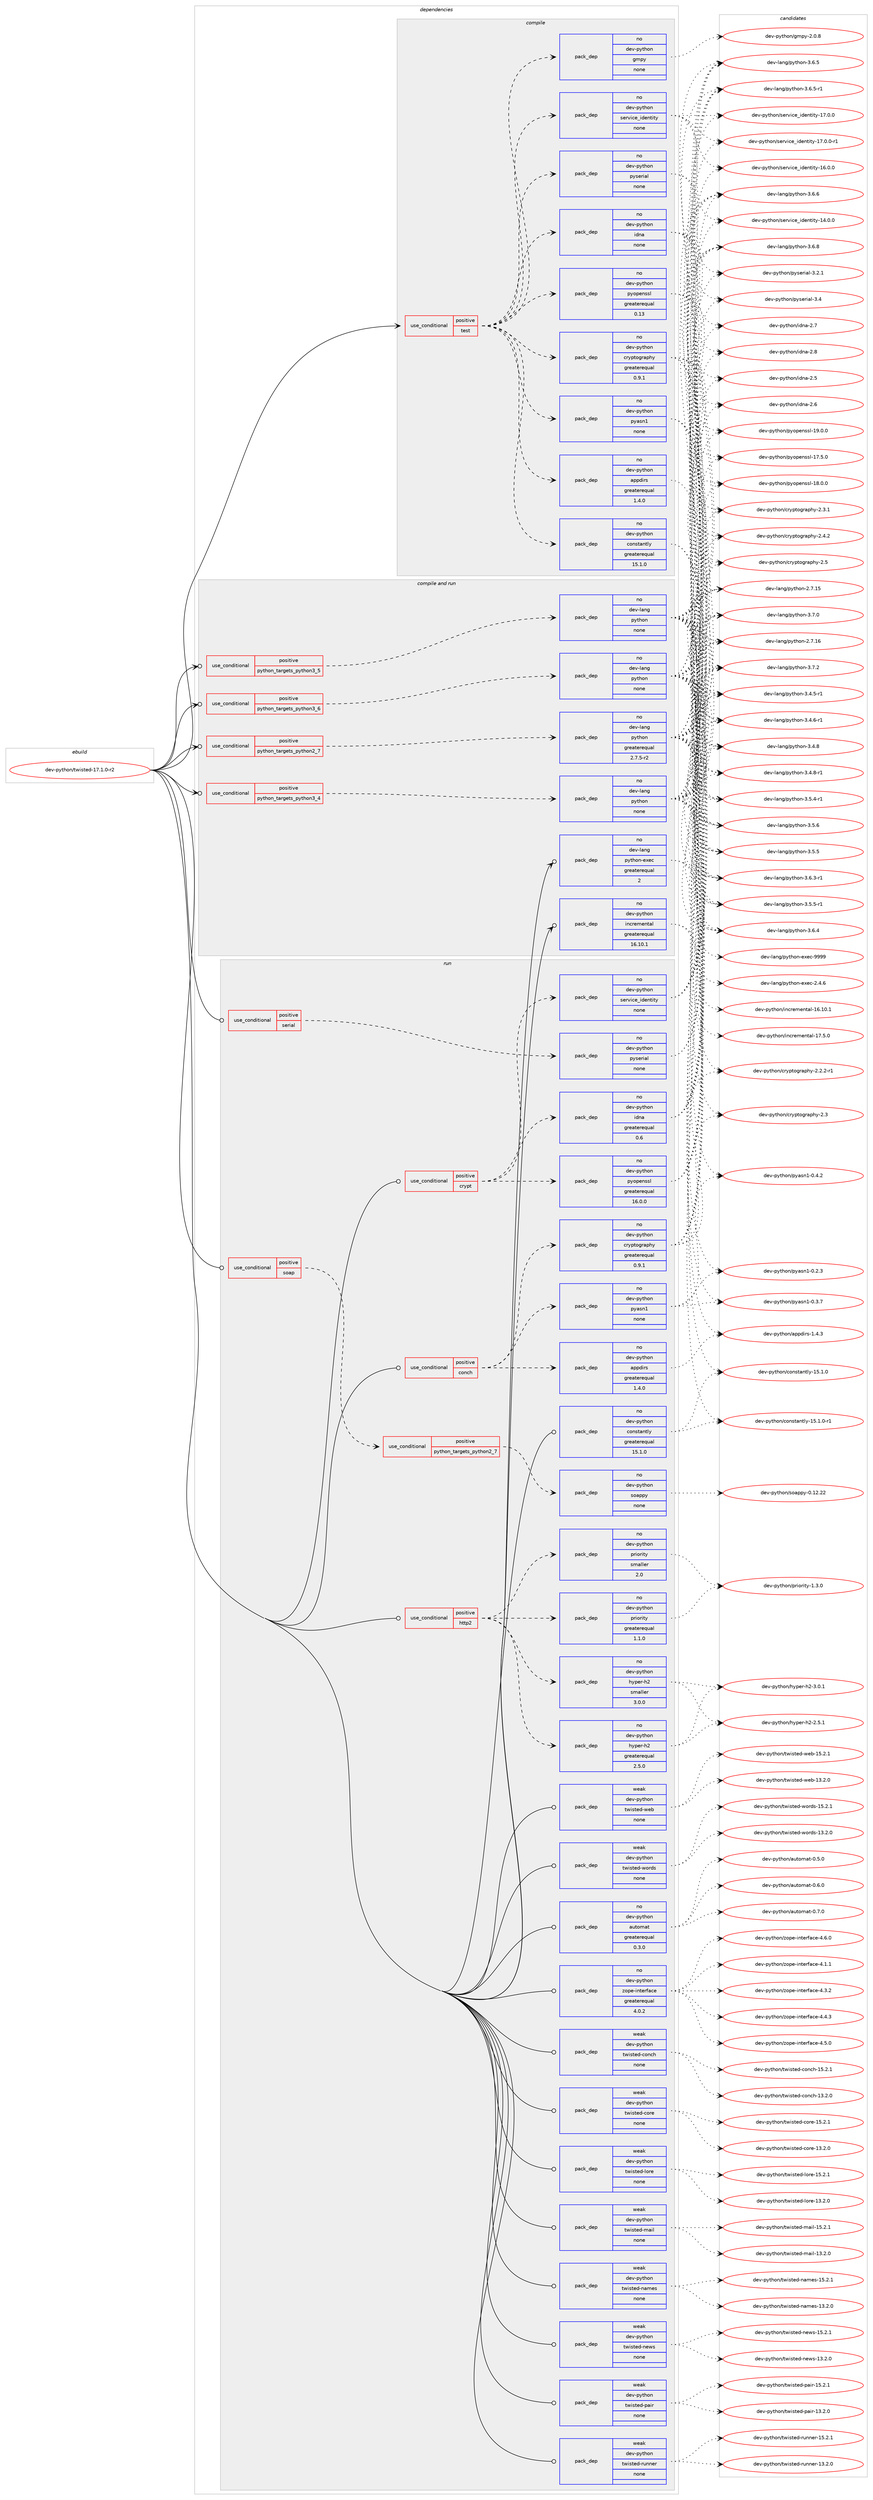 digraph prolog {

# *************
# Graph options
# *************

newrank=true;
concentrate=true;
compound=true;
graph [rankdir=LR,fontname=Helvetica,fontsize=10,ranksep=1.5];#, ranksep=2.5, nodesep=0.2];
edge  [arrowhead=vee];
node  [fontname=Helvetica,fontsize=10];

# **********
# The ebuild
# **********

subgraph cluster_leftcol {
color=gray;
rank=same;
label=<<i>ebuild</i>>;
id [label="dev-python/twisted-17.1.0-r2", color=red, width=4, href="../dev-python/twisted-17.1.0-r2.svg"];
}

# ****************
# The dependencies
# ****************

subgraph cluster_midcol {
color=gray;
label=<<i>dependencies</i>>;
subgraph cluster_compile {
fillcolor="#eeeeee";
style=filled;
label=<<i>compile</i>>;
subgraph cond386049 {
dependency1445536 [label=<<TABLE BORDER="0" CELLBORDER="1" CELLSPACING="0" CELLPADDING="4"><TR><TD ROWSPAN="3" CELLPADDING="10">use_conditional</TD></TR><TR><TD>positive</TD></TR><TR><TD>test</TD></TR></TABLE>>, shape=none, color=red];
subgraph pack1036124 {
dependency1445537 [label=<<TABLE BORDER="0" CELLBORDER="1" CELLSPACING="0" CELLPADDING="4" WIDTH="220"><TR><TD ROWSPAN="6" CELLPADDING="30">pack_dep</TD></TR><TR><TD WIDTH="110">no</TD></TR><TR><TD>dev-python</TD></TR><TR><TD>gmpy</TD></TR><TR><TD>none</TD></TR><TR><TD></TD></TR></TABLE>>, shape=none, color=blue];
}
dependency1445536:e -> dependency1445537:w [weight=20,style="dashed",arrowhead="vee"];
subgraph pack1036125 {
dependency1445538 [label=<<TABLE BORDER="0" CELLBORDER="1" CELLSPACING="0" CELLPADDING="4" WIDTH="220"><TR><TD ROWSPAN="6" CELLPADDING="30">pack_dep</TD></TR><TR><TD WIDTH="110">no</TD></TR><TR><TD>dev-python</TD></TR><TR><TD>pyasn1</TD></TR><TR><TD>none</TD></TR><TR><TD></TD></TR></TABLE>>, shape=none, color=blue];
}
dependency1445536:e -> dependency1445538:w [weight=20,style="dashed",arrowhead="vee"];
subgraph pack1036126 {
dependency1445539 [label=<<TABLE BORDER="0" CELLBORDER="1" CELLSPACING="0" CELLPADDING="4" WIDTH="220"><TR><TD ROWSPAN="6" CELLPADDING="30">pack_dep</TD></TR><TR><TD WIDTH="110">no</TD></TR><TR><TD>dev-python</TD></TR><TR><TD>cryptography</TD></TR><TR><TD>greaterequal</TD></TR><TR><TD>0.9.1</TD></TR></TABLE>>, shape=none, color=blue];
}
dependency1445536:e -> dependency1445539:w [weight=20,style="dashed",arrowhead="vee"];
subgraph pack1036127 {
dependency1445540 [label=<<TABLE BORDER="0" CELLBORDER="1" CELLSPACING="0" CELLPADDING="4" WIDTH="220"><TR><TD ROWSPAN="6" CELLPADDING="30">pack_dep</TD></TR><TR><TD WIDTH="110">no</TD></TR><TR><TD>dev-python</TD></TR><TR><TD>appdirs</TD></TR><TR><TD>greaterequal</TD></TR><TR><TD>1.4.0</TD></TR></TABLE>>, shape=none, color=blue];
}
dependency1445536:e -> dependency1445540:w [weight=20,style="dashed",arrowhead="vee"];
subgraph pack1036128 {
dependency1445541 [label=<<TABLE BORDER="0" CELLBORDER="1" CELLSPACING="0" CELLPADDING="4" WIDTH="220"><TR><TD ROWSPAN="6" CELLPADDING="30">pack_dep</TD></TR><TR><TD WIDTH="110">no</TD></TR><TR><TD>dev-python</TD></TR><TR><TD>pyopenssl</TD></TR><TR><TD>greaterequal</TD></TR><TR><TD>0.13</TD></TR></TABLE>>, shape=none, color=blue];
}
dependency1445536:e -> dependency1445541:w [weight=20,style="dashed",arrowhead="vee"];
subgraph pack1036129 {
dependency1445542 [label=<<TABLE BORDER="0" CELLBORDER="1" CELLSPACING="0" CELLPADDING="4" WIDTH="220"><TR><TD ROWSPAN="6" CELLPADDING="30">pack_dep</TD></TR><TR><TD WIDTH="110">no</TD></TR><TR><TD>dev-python</TD></TR><TR><TD>service_identity</TD></TR><TR><TD>none</TD></TR><TR><TD></TD></TR></TABLE>>, shape=none, color=blue];
}
dependency1445536:e -> dependency1445542:w [weight=20,style="dashed",arrowhead="vee"];
subgraph pack1036130 {
dependency1445543 [label=<<TABLE BORDER="0" CELLBORDER="1" CELLSPACING="0" CELLPADDING="4" WIDTH="220"><TR><TD ROWSPAN="6" CELLPADDING="30">pack_dep</TD></TR><TR><TD WIDTH="110">no</TD></TR><TR><TD>dev-python</TD></TR><TR><TD>idna</TD></TR><TR><TD>none</TD></TR><TR><TD></TD></TR></TABLE>>, shape=none, color=blue];
}
dependency1445536:e -> dependency1445543:w [weight=20,style="dashed",arrowhead="vee"];
subgraph pack1036131 {
dependency1445544 [label=<<TABLE BORDER="0" CELLBORDER="1" CELLSPACING="0" CELLPADDING="4" WIDTH="220"><TR><TD ROWSPAN="6" CELLPADDING="30">pack_dep</TD></TR><TR><TD WIDTH="110">no</TD></TR><TR><TD>dev-python</TD></TR><TR><TD>pyserial</TD></TR><TR><TD>none</TD></TR><TR><TD></TD></TR></TABLE>>, shape=none, color=blue];
}
dependency1445536:e -> dependency1445544:w [weight=20,style="dashed",arrowhead="vee"];
subgraph pack1036132 {
dependency1445545 [label=<<TABLE BORDER="0" CELLBORDER="1" CELLSPACING="0" CELLPADDING="4" WIDTH="220"><TR><TD ROWSPAN="6" CELLPADDING="30">pack_dep</TD></TR><TR><TD WIDTH="110">no</TD></TR><TR><TD>dev-python</TD></TR><TR><TD>constantly</TD></TR><TR><TD>greaterequal</TD></TR><TR><TD>15.1.0</TD></TR></TABLE>>, shape=none, color=blue];
}
dependency1445536:e -> dependency1445545:w [weight=20,style="dashed",arrowhead="vee"];
}
id:e -> dependency1445536:w [weight=20,style="solid",arrowhead="vee"];
}
subgraph cluster_compileandrun {
fillcolor="#eeeeee";
style=filled;
label=<<i>compile and run</i>>;
subgraph cond386050 {
dependency1445546 [label=<<TABLE BORDER="0" CELLBORDER="1" CELLSPACING="0" CELLPADDING="4"><TR><TD ROWSPAN="3" CELLPADDING="10">use_conditional</TD></TR><TR><TD>positive</TD></TR><TR><TD>python_targets_python2_7</TD></TR></TABLE>>, shape=none, color=red];
subgraph pack1036133 {
dependency1445547 [label=<<TABLE BORDER="0" CELLBORDER="1" CELLSPACING="0" CELLPADDING="4" WIDTH="220"><TR><TD ROWSPAN="6" CELLPADDING="30">pack_dep</TD></TR><TR><TD WIDTH="110">no</TD></TR><TR><TD>dev-lang</TD></TR><TR><TD>python</TD></TR><TR><TD>greaterequal</TD></TR><TR><TD>2.7.5-r2</TD></TR></TABLE>>, shape=none, color=blue];
}
dependency1445546:e -> dependency1445547:w [weight=20,style="dashed",arrowhead="vee"];
}
id:e -> dependency1445546:w [weight=20,style="solid",arrowhead="odotvee"];
subgraph cond386051 {
dependency1445548 [label=<<TABLE BORDER="0" CELLBORDER="1" CELLSPACING="0" CELLPADDING="4"><TR><TD ROWSPAN="3" CELLPADDING="10">use_conditional</TD></TR><TR><TD>positive</TD></TR><TR><TD>python_targets_python3_4</TD></TR></TABLE>>, shape=none, color=red];
subgraph pack1036134 {
dependency1445549 [label=<<TABLE BORDER="0" CELLBORDER="1" CELLSPACING="0" CELLPADDING="4" WIDTH="220"><TR><TD ROWSPAN="6" CELLPADDING="30">pack_dep</TD></TR><TR><TD WIDTH="110">no</TD></TR><TR><TD>dev-lang</TD></TR><TR><TD>python</TD></TR><TR><TD>none</TD></TR><TR><TD></TD></TR></TABLE>>, shape=none, color=blue];
}
dependency1445548:e -> dependency1445549:w [weight=20,style="dashed",arrowhead="vee"];
}
id:e -> dependency1445548:w [weight=20,style="solid",arrowhead="odotvee"];
subgraph cond386052 {
dependency1445550 [label=<<TABLE BORDER="0" CELLBORDER="1" CELLSPACING="0" CELLPADDING="4"><TR><TD ROWSPAN="3" CELLPADDING="10">use_conditional</TD></TR><TR><TD>positive</TD></TR><TR><TD>python_targets_python3_5</TD></TR></TABLE>>, shape=none, color=red];
subgraph pack1036135 {
dependency1445551 [label=<<TABLE BORDER="0" CELLBORDER="1" CELLSPACING="0" CELLPADDING="4" WIDTH="220"><TR><TD ROWSPAN="6" CELLPADDING="30">pack_dep</TD></TR><TR><TD WIDTH="110">no</TD></TR><TR><TD>dev-lang</TD></TR><TR><TD>python</TD></TR><TR><TD>none</TD></TR><TR><TD></TD></TR></TABLE>>, shape=none, color=blue];
}
dependency1445550:e -> dependency1445551:w [weight=20,style="dashed",arrowhead="vee"];
}
id:e -> dependency1445550:w [weight=20,style="solid",arrowhead="odotvee"];
subgraph cond386053 {
dependency1445552 [label=<<TABLE BORDER="0" CELLBORDER="1" CELLSPACING="0" CELLPADDING="4"><TR><TD ROWSPAN="3" CELLPADDING="10">use_conditional</TD></TR><TR><TD>positive</TD></TR><TR><TD>python_targets_python3_6</TD></TR></TABLE>>, shape=none, color=red];
subgraph pack1036136 {
dependency1445553 [label=<<TABLE BORDER="0" CELLBORDER="1" CELLSPACING="0" CELLPADDING="4" WIDTH="220"><TR><TD ROWSPAN="6" CELLPADDING="30">pack_dep</TD></TR><TR><TD WIDTH="110">no</TD></TR><TR><TD>dev-lang</TD></TR><TR><TD>python</TD></TR><TR><TD>none</TD></TR><TR><TD></TD></TR></TABLE>>, shape=none, color=blue];
}
dependency1445552:e -> dependency1445553:w [weight=20,style="dashed",arrowhead="vee"];
}
id:e -> dependency1445552:w [weight=20,style="solid",arrowhead="odotvee"];
subgraph pack1036137 {
dependency1445554 [label=<<TABLE BORDER="0" CELLBORDER="1" CELLSPACING="0" CELLPADDING="4" WIDTH="220"><TR><TD ROWSPAN="6" CELLPADDING="30">pack_dep</TD></TR><TR><TD WIDTH="110">no</TD></TR><TR><TD>dev-lang</TD></TR><TR><TD>python-exec</TD></TR><TR><TD>greaterequal</TD></TR><TR><TD>2</TD></TR></TABLE>>, shape=none, color=blue];
}
id:e -> dependency1445554:w [weight=20,style="solid",arrowhead="odotvee"];
subgraph pack1036138 {
dependency1445555 [label=<<TABLE BORDER="0" CELLBORDER="1" CELLSPACING="0" CELLPADDING="4" WIDTH="220"><TR><TD ROWSPAN="6" CELLPADDING="30">pack_dep</TD></TR><TR><TD WIDTH="110">no</TD></TR><TR><TD>dev-python</TD></TR><TR><TD>incremental</TD></TR><TR><TD>greaterequal</TD></TR><TR><TD>16.10.1</TD></TR></TABLE>>, shape=none, color=blue];
}
id:e -> dependency1445555:w [weight=20,style="solid",arrowhead="odotvee"];
}
subgraph cluster_run {
fillcolor="#eeeeee";
style=filled;
label=<<i>run</i>>;
subgraph cond386054 {
dependency1445556 [label=<<TABLE BORDER="0" CELLBORDER="1" CELLSPACING="0" CELLPADDING="4"><TR><TD ROWSPAN="3" CELLPADDING="10">use_conditional</TD></TR><TR><TD>positive</TD></TR><TR><TD>conch</TD></TR></TABLE>>, shape=none, color=red];
subgraph pack1036139 {
dependency1445557 [label=<<TABLE BORDER="0" CELLBORDER="1" CELLSPACING="0" CELLPADDING="4" WIDTH="220"><TR><TD ROWSPAN="6" CELLPADDING="30">pack_dep</TD></TR><TR><TD WIDTH="110">no</TD></TR><TR><TD>dev-python</TD></TR><TR><TD>pyasn1</TD></TR><TR><TD>none</TD></TR><TR><TD></TD></TR></TABLE>>, shape=none, color=blue];
}
dependency1445556:e -> dependency1445557:w [weight=20,style="dashed",arrowhead="vee"];
subgraph pack1036140 {
dependency1445558 [label=<<TABLE BORDER="0" CELLBORDER="1" CELLSPACING="0" CELLPADDING="4" WIDTH="220"><TR><TD ROWSPAN="6" CELLPADDING="30">pack_dep</TD></TR><TR><TD WIDTH="110">no</TD></TR><TR><TD>dev-python</TD></TR><TR><TD>cryptography</TD></TR><TR><TD>greaterequal</TD></TR><TR><TD>0.9.1</TD></TR></TABLE>>, shape=none, color=blue];
}
dependency1445556:e -> dependency1445558:w [weight=20,style="dashed",arrowhead="vee"];
subgraph pack1036141 {
dependency1445559 [label=<<TABLE BORDER="0" CELLBORDER="1" CELLSPACING="0" CELLPADDING="4" WIDTH="220"><TR><TD ROWSPAN="6" CELLPADDING="30">pack_dep</TD></TR><TR><TD WIDTH="110">no</TD></TR><TR><TD>dev-python</TD></TR><TR><TD>appdirs</TD></TR><TR><TD>greaterequal</TD></TR><TR><TD>1.4.0</TD></TR></TABLE>>, shape=none, color=blue];
}
dependency1445556:e -> dependency1445559:w [weight=20,style="dashed",arrowhead="vee"];
}
id:e -> dependency1445556:w [weight=20,style="solid",arrowhead="odot"];
subgraph cond386055 {
dependency1445560 [label=<<TABLE BORDER="0" CELLBORDER="1" CELLSPACING="0" CELLPADDING="4"><TR><TD ROWSPAN="3" CELLPADDING="10">use_conditional</TD></TR><TR><TD>positive</TD></TR><TR><TD>crypt</TD></TR></TABLE>>, shape=none, color=red];
subgraph pack1036142 {
dependency1445561 [label=<<TABLE BORDER="0" CELLBORDER="1" CELLSPACING="0" CELLPADDING="4" WIDTH="220"><TR><TD ROWSPAN="6" CELLPADDING="30">pack_dep</TD></TR><TR><TD WIDTH="110">no</TD></TR><TR><TD>dev-python</TD></TR><TR><TD>pyopenssl</TD></TR><TR><TD>greaterequal</TD></TR><TR><TD>16.0.0</TD></TR></TABLE>>, shape=none, color=blue];
}
dependency1445560:e -> dependency1445561:w [weight=20,style="dashed",arrowhead="vee"];
subgraph pack1036143 {
dependency1445562 [label=<<TABLE BORDER="0" CELLBORDER="1" CELLSPACING="0" CELLPADDING="4" WIDTH="220"><TR><TD ROWSPAN="6" CELLPADDING="30">pack_dep</TD></TR><TR><TD WIDTH="110">no</TD></TR><TR><TD>dev-python</TD></TR><TR><TD>service_identity</TD></TR><TR><TD>none</TD></TR><TR><TD></TD></TR></TABLE>>, shape=none, color=blue];
}
dependency1445560:e -> dependency1445562:w [weight=20,style="dashed",arrowhead="vee"];
subgraph pack1036144 {
dependency1445563 [label=<<TABLE BORDER="0" CELLBORDER="1" CELLSPACING="0" CELLPADDING="4" WIDTH="220"><TR><TD ROWSPAN="6" CELLPADDING="30">pack_dep</TD></TR><TR><TD WIDTH="110">no</TD></TR><TR><TD>dev-python</TD></TR><TR><TD>idna</TD></TR><TR><TD>greaterequal</TD></TR><TR><TD>0.6</TD></TR></TABLE>>, shape=none, color=blue];
}
dependency1445560:e -> dependency1445563:w [weight=20,style="dashed",arrowhead="vee"];
}
id:e -> dependency1445560:w [weight=20,style="solid",arrowhead="odot"];
subgraph cond386056 {
dependency1445564 [label=<<TABLE BORDER="0" CELLBORDER="1" CELLSPACING="0" CELLPADDING="4"><TR><TD ROWSPAN="3" CELLPADDING="10">use_conditional</TD></TR><TR><TD>positive</TD></TR><TR><TD>http2</TD></TR></TABLE>>, shape=none, color=red];
subgraph pack1036145 {
dependency1445565 [label=<<TABLE BORDER="0" CELLBORDER="1" CELLSPACING="0" CELLPADDING="4" WIDTH="220"><TR><TD ROWSPAN="6" CELLPADDING="30">pack_dep</TD></TR><TR><TD WIDTH="110">no</TD></TR><TR><TD>dev-python</TD></TR><TR><TD>hyper-h2</TD></TR><TR><TD>greaterequal</TD></TR><TR><TD>2.5.0</TD></TR></TABLE>>, shape=none, color=blue];
}
dependency1445564:e -> dependency1445565:w [weight=20,style="dashed",arrowhead="vee"];
subgraph pack1036146 {
dependency1445566 [label=<<TABLE BORDER="0" CELLBORDER="1" CELLSPACING="0" CELLPADDING="4" WIDTH="220"><TR><TD ROWSPAN="6" CELLPADDING="30">pack_dep</TD></TR><TR><TD WIDTH="110">no</TD></TR><TR><TD>dev-python</TD></TR><TR><TD>hyper-h2</TD></TR><TR><TD>smaller</TD></TR><TR><TD>3.0.0</TD></TR></TABLE>>, shape=none, color=blue];
}
dependency1445564:e -> dependency1445566:w [weight=20,style="dashed",arrowhead="vee"];
subgraph pack1036147 {
dependency1445567 [label=<<TABLE BORDER="0" CELLBORDER="1" CELLSPACING="0" CELLPADDING="4" WIDTH="220"><TR><TD ROWSPAN="6" CELLPADDING="30">pack_dep</TD></TR><TR><TD WIDTH="110">no</TD></TR><TR><TD>dev-python</TD></TR><TR><TD>priority</TD></TR><TR><TD>greaterequal</TD></TR><TR><TD>1.1.0</TD></TR></TABLE>>, shape=none, color=blue];
}
dependency1445564:e -> dependency1445567:w [weight=20,style="dashed",arrowhead="vee"];
subgraph pack1036148 {
dependency1445568 [label=<<TABLE BORDER="0" CELLBORDER="1" CELLSPACING="0" CELLPADDING="4" WIDTH="220"><TR><TD ROWSPAN="6" CELLPADDING="30">pack_dep</TD></TR><TR><TD WIDTH="110">no</TD></TR><TR><TD>dev-python</TD></TR><TR><TD>priority</TD></TR><TR><TD>smaller</TD></TR><TR><TD>2.0</TD></TR></TABLE>>, shape=none, color=blue];
}
dependency1445564:e -> dependency1445568:w [weight=20,style="dashed",arrowhead="vee"];
}
id:e -> dependency1445564:w [weight=20,style="solid",arrowhead="odot"];
subgraph cond386057 {
dependency1445569 [label=<<TABLE BORDER="0" CELLBORDER="1" CELLSPACING="0" CELLPADDING="4"><TR><TD ROWSPAN="3" CELLPADDING="10">use_conditional</TD></TR><TR><TD>positive</TD></TR><TR><TD>serial</TD></TR></TABLE>>, shape=none, color=red];
subgraph pack1036149 {
dependency1445570 [label=<<TABLE BORDER="0" CELLBORDER="1" CELLSPACING="0" CELLPADDING="4" WIDTH="220"><TR><TD ROWSPAN="6" CELLPADDING="30">pack_dep</TD></TR><TR><TD WIDTH="110">no</TD></TR><TR><TD>dev-python</TD></TR><TR><TD>pyserial</TD></TR><TR><TD>none</TD></TR><TR><TD></TD></TR></TABLE>>, shape=none, color=blue];
}
dependency1445569:e -> dependency1445570:w [weight=20,style="dashed",arrowhead="vee"];
}
id:e -> dependency1445569:w [weight=20,style="solid",arrowhead="odot"];
subgraph cond386058 {
dependency1445571 [label=<<TABLE BORDER="0" CELLBORDER="1" CELLSPACING="0" CELLPADDING="4"><TR><TD ROWSPAN="3" CELLPADDING="10">use_conditional</TD></TR><TR><TD>positive</TD></TR><TR><TD>soap</TD></TR></TABLE>>, shape=none, color=red];
subgraph cond386059 {
dependency1445572 [label=<<TABLE BORDER="0" CELLBORDER="1" CELLSPACING="0" CELLPADDING="4"><TR><TD ROWSPAN="3" CELLPADDING="10">use_conditional</TD></TR><TR><TD>positive</TD></TR><TR><TD>python_targets_python2_7</TD></TR></TABLE>>, shape=none, color=red];
subgraph pack1036150 {
dependency1445573 [label=<<TABLE BORDER="0" CELLBORDER="1" CELLSPACING="0" CELLPADDING="4" WIDTH="220"><TR><TD ROWSPAN="6" CELLPADDING="30">pack_dep</TD></TR><TR><TD WIDTH="110">no</TD></TR><TR><TD>dev-python</TD></TR><TR><TD>soappy</TD></TR><TR><TD>none</TD></TR><TR><TD></TD></TR></TABLE>>, shape=none, color=blue];
}
dependency1445572:e -> dependency1445573:w [weight=20,style="dashed",arrowhead="vee"];
}
dependency1445571:e -> dependency1445572:w [weight=20,style="dashed",arrowhead="vee"];
}
id:e -> dependency1445571:w [weight=20,style="solid",arrowhead="odot"];
subgraph pack1036151 {
dependency1445574 [label=<<TABLE BORDER="0" CELLBORDER="1" CELLSPACING="0" CELLPADDING="4" WIDTH="220"><TR><TD ROWSPAN="6" CELLPADDING="30">pack_dep</TD></TR><TR><TD WIDTH="110">no</TD></TR><TR><TD>dev-python</TD></TR><TR><TD>automat</TD></TR><TR><TD>greaterequal</TD></TR><TR><TD>0.3.0</TD></TR></TABLE>>, shape=none, color=blue];
}
id:e -> dependency1445574:w [weight=20,style="solid",arrowhead="odot"];
subgraph pack1036152 {
dependency1445575 [label=<<TABLE BORDER="0" CELLBORDER="1" CELLSPACING="0" CELLPADDING="4" WIDTH="220"><TR><TD ROWSPAN="6" CELLPADDING="30">pack_dep</TD></TR><TR><TD WIDTH="110">no</TD></TR><TR><TD>dev-python</TD></TR><TR><TD>constantly</TD></TR><TR><TD>greaterequal</TD></TR><TR><TD>15.1.0</TD></TR></TABLE>>, shape=none, color=blue];
}
id:e -> dependency1445575:w [weight=20,style="solid",arrowhead="odot"];
subgraph pack1036153 {
dependency1445576 [label=<<TABLE BORDER="0" CELLBORDER="1" CELLSPACING="0" CELLPADDING="4" WIDTH="220"><TR><TD ROWSPAN="6" CELLPADDING="30">pack_dep</TD></TR><TR><TD WIDTH="110">no</TD></TR><TR><TD>dev-python</TD></TR><TR><TD>zope-interface</TD></TR><TR><TD>greaterequal</TD></TR><TR><TD>4.0.2</TD></TR></TABLE>>, shape=none, color=blue];
}
id:e -> dependency1445576:w [weight=20,style="solid",arrowhead="odot"];
subgraph pack1036154 {
dependency1445577 [label=<<TABLE BORDER="0" CELLBORDER="1" CELLSPACING="0" CELLPADDING="4" WIDTH="220"><TR><TD ROWSPAN="6" CELLPADDING="30">pack_dep</TD></TR><TR><TD WIDTH="110">weak</TD></TR><TR><TD>dev-python</TD></TR><TR><TD>twisted-conch</TD></TR><TR><TD>none</TD></TR><TR><TD></TD></TR></TABLE>>, shape=none, color=blue];
}
id:e -> dependency1445577:w [weight=20,style="solid",arrowhead="odot"];
subgraph pack1036155 {
dependency1445578 [label=<<TABLE BORDER="0" CELLBORDER="1" CELLSPACING="0" CELLPADDING="4" WIDTH="220"><TR><TD ROWSPAN="6" CELLPADDING="30">pack_dep</TD></TR><TR><TD WIDTH="110">weak</TD></TR><TR><TD>dev-python</TD></TR><TR><TD>twisted-core</TD></TR><TR><TD>none</TD></TR><TR><TD></TD></TR></TABLE>>, shape=none, color=blue];
}
id:e -> dependency1445578:w [weight=20,style="solid",arrowhead="odot"];
subgraph pack1036156 {
dependency1445579 [label=<<TABLE BORDER="0" CELLBORDER="1" CELLSPACING="0" CELLPADDING="4" WIDTH="220"><TR><TD ROWSPAN="6" CELLPADDING="30">pack_dep</TD></TR><TR><TD WIDTH="110">weak</TD></TR><TR><TD>dev-python</TD></TR><TR><TD>twisted-lore</TD></TR><TR><TD>none</TD></TR><TR><TD></TD></TR></TABLE>>, shape=none, color=blue];
}
id:e -> dependency1445579:w [weight=20,style="solid",arrowhead="odot"];
subgraph pack1036157 {
dependency1445580 [label=<<TABLE BORDER="0" CELLBORDER="1" CELLSPACING="0" CELLPADDING="4" WIDTH="220"><TR><TD ROWSPAN="6" CELLPADDING="30">pack_dep</TD></TR><TR><TD WIDTH="110">weak</TD></TR><TR><TD>dev-python</TD></TR><TR><TD>twisted-mail</TD></TR><TR><TD>none</TD></TR><TR><TD></TD></TR></TABLE>>, shape=none, color=blue];
}
id:e -> dependency1445580:w [weight=20,style="solid",arrowhead="odot"];
subgraph pack1036158 {
dependency1445581 [label=<<TABLE BORDER="0" CELLBORDER="1" CELLSPACING="0" CELLPADDING="4" WIDTH="220"><TR><TD ROWSPAN="6" CELLPADDING="30">pack_dep</TD></TR><TR><TD WIDTH="110">weak</TD></TR><TR><TD>dev-python</TD></TR><TR><TD>twisted-names</TD></TR><TR><TD>none</TD></TR><TR><TD></TD></TR></TABLE>>, shape=none, color=blue];
}
id:e -> dependency1445581:w [weight=20,style="solid",arrowhead="odot"];
subgraph pack1036159 {
dependency1445582 [label=<<TABLE BORDER="0" CELLBORDER="1" CELLSPACING="0" CELLPADDING="4" WIDTH="220"><TR><TD ROWSPAN="6" CELLPADDING="30">pack_dep</TD></TR><TR><TD WIDTH="110">weak</TD></TR><TR><TD>dev-python</TD></TR><TR><TD>twisted-news</TD></TR><TR><TD>none</TD></TR><TR><TD></TD></TR></TABLE>>, shape=none, color=blue];
}
id:e -> dependency1445582:w [weight=20,style="solid",arrowhead="odot"];
subgraph pack1036160 {
dependency1445583 [label=<<TABLE BORDER="0" CELLBORDER="1" CELLSPACING="0" CELLPADDING="4" WIDTH="220"><TR><TD ROWSPAN="6" CELLPADDING="30">pack_dep</TD></TR><TR><TD WIDTH="110">weak</TD></TR><TR><TD>dev-python</TD></TR><TR><TD>twisted-pair</TD></TR><TR><TD>none</TD></TR><TR><TD></TD></TR></TABLE>>, shape=none, color=blue];
}
id:e -> dependency1445583:w [weight=20,style="solid",arrowhead="odot"];
subgraph pack1036161 {
dependency1445584 [label=<<TABLE BORDER="0" CELLBORDER="1" CELLSPACING="0" CELLPADDING="4" WIDTH="220"><TR><TD ROWSPAN="6" CELLPADDING="30">pack_dep</TD></TR><TR><TD WIDTH="110">weak</TD></TR><TR><TD>dev-python</TD></TR><TR><TD>twisted-runner</TD></TR><TR><TD>none</TD></TR><TR><TD></TD></TR></TABLE>>, shape=none, color=blue];
}
id:e -> dependency1445584:w [weight=20,style="solid",arrowhead="odot"];
subgraph pack1036162 {
dependency1445585 [label=<<TABLE BORDER="0" CELLBORDER="1" CELLSPACING="0" CELLPADDING="4" WIDTH="220"><TR><TD ROWSPAN="6" CELLPADDING="30">pack_dep</TD></TR><TR><TD WIDTH="110">weak</TD></TR><TR><TD>dev-python</TD></TR><TR><TD>twisted-web</TD></TR><TR><TD>none</TD></TR><TR><TD></TD></TR></TABLE>>, shape=none, color=blue];
}
id:e -> dependency1445585:w [weight=20,style="solid",arrowhead="odot"];
subgraph pack1036163 {
dependency1445586 [label=<<TABLE BORDER="0" CELLBORDER="1" CELLSPACING="0" CELLPADDING="4" WIDTH="220"><TR><TD ROWSPAN="6" CELLPADDING="30">pack_dep</TD></TR><TR><TD WIDTH="110">weak</TD></TR><TR><TD>dev-python</TD></TR><TR><TD>twisted-words</TD></TR><TR><TD>none</TD></TR><TR><TD></TD></TR></TABLE>>, shape=none, color=blue];
}
id:e -> dependency1445586:w [weight=20,style="solid",arrowhead="odot"];
}
}

# **************
# The candidates
# **************

subgraph cluster_choices {
rank=same;
color=gray;
label=<<i>candidates</i>>;

subgraph choice1036124 {
color=black;
nodesep=1;
choice1001011184511212111610411111047103109112121455046484656 [label="dev-python/gmpy-2.0.8", color=red, width=4,href="../dev-python/gmpy-2.0.8.svg"];
dependency1445537:e -> choice1001011184511212111610411111047103109112121455046484656:w [style=dotted,weight="100"];
}
subgraph choice1036125 {
color=black;
nodesep=1;
choice10010111845112121116104111110471121219711511049454846504651 [label="dev-python/pyasn1-0.2.3", color=red, width=4,href="../dev-python/pyasn1-0.2.3.svg"];
choice10010111845112121116104111110471121219711511049454846514655 [label="dev-python/pyasn1-0.3.7", color=red, width=4,href="../dev-python/pyasn1-0.3.7.svg"];
choice10010111845112121116104111110471121219711511049454846524650 [label="dev-python/pyasn1-0.4.2", color=red, width=4,href="../dev-python/pyasn1-0.4.2.svg"];
dependency1445538:e -> choice10010111845112121116104111110471121219711511049454846504651:w [style=dotted,weight="100"];
dependency1445538:e -> choice10010111845112121116104111110471121219711511049454846514655:w [style=dotted,weight="100"];
dependency1445538:e -> choice10010111845112121116104111110471121219711511049454846524650:w [style=dotted,weight="100"];
}
subgraph choice1036126 {
color=black;
nodesep=1;
choice100101118451121211161041111104799114121112116111103114971121041214550465046504511449 [label="dev-python/cryptography-2.2.2-r1", color=red, width=4,href="../dev-python/cryptography-2.2.2-r1.svg"];
choice1001011184511212111610411111047991141211121161111031149711210412145504651 [label="dev-python/cryptography-2.3", color=red, width=4,href="../dev-python/cryptography-2.3.svg"];
choice10010111845112121116104111110479911412111211611110311497112104121455046514649 [label="dev-python/cryptography-2.3.1", color=red, width=4,href="../dev-python/cryptography-2.3.1.svg"];
choice10010111845112121116104111110479911412111211611110311497112104121455046524650 [label="dev-python/cryptography-2.4.2", color=red, width=4,href="../dev-python/cryptography-2.4.2.svg"];
choice1001011184511212111610411111047991141211121161111031149711210412145504653 [label="dev-python/cryptography-2.5", color=red, width=4,href="../dev-python/cryptography-2.5.svg"];
dependency1445539:e -> choice100101118451121211161041111104799114121112116111103114971121041214550465046504511449:w [style=dotted,weight="100"];
dependency1445539:e -> choice1001011184511212111610411111047991141211121161111031149711210412145504651:w [style=dotted,weight="100"];
dependency1445539:e -> choice10010111845112121116104111110479911412111211611110311497112104121455046514649:w [style=dotted,weight="100"];
dependency1445539:e -> choice10010111845112121116104111110479911412111211611110311497112104121455046524650:w [style=dotted,weight="100"];
dependency1445539:e -> choice1001011184511212111610411111047991141211121161111031149711210412145504653:w [style=dotted,weight="100"];
}
subgraph choice1036127 {
color=black;
nodesep=1;
choice100101118451121211161041111104797112112100105114115454946524651 [label="dev-python/appdirs-1.4.3", color=red, width=4,href="../dev-python/appdirs-1.4.3.svg"];
dependency1445540:e -> choice100101118451121211161041111104797112112100105114115454946524651:w [style=dotted,weight="100"];
}
subgraph choice1036128 {
color=black;
nodesep=1;
choice100101118451121211161041111104711212111111210111011511510845495546534648 [label="dev-python/pyopenssl-17.5.0", color=red, width=4,href="../dev-python/pyopenssl-17.5.0.svg"];
choice100101118451121211161041111104711212111111210111011511510845495646484648 [label="dev-python/pyopenssl-18.0.0", color=red, width=4,href="../dev-python/pyopenssl-18.0.0.svg"];
choice100101118451121211161041111104711212111111210111011511510845495746484648 [label="dev-python/pyopenssl-19.0.0", color=red, width=4,href="../dev-python/pyopenssl-19.0.0.svg"];
dependency1445541:e -> choice100101118451121211161041111104711212111111210111011511510845495546534648:w [style=dotted,weight="100"];
dependency1445541:e -> choice100101118451121211161041111104711212111111210111011511510845495646484648:w [style=dotted,weight="100"];
dependency1445541:e -> choice100101118451121211161041111104711212111111210111011511510845495746484648:w [style=dotted,weight="100"];
}
subgraph choice1036129 {
color=black;
nodesep=1;
choice1001011184511212111610411111047115101114118105991019510510010111011610511612145495246484648 [label="dev-python/service_identity-14.0.0", color=red, width=4,href="../dev-python/service_identity-14.0.0.svg"];
choice1001011184511212111610411111047115101114118105991019510510010111011610511612145495446484648 [label="dev-python/service_identity-16.0.0", color=red, width=4,href="../dev-python/service_identity-16.0.0.svg"];
choice1001011184511212111610411111047115101114118105991019510510010111011610511612145495546484648 [label="dev-python/service_identity-17.0.0", color=red, width=4,href="../dev-python/service_identity-17.0.0.svg"];
choice10010111845112121116104111110471151011141181059910195105100101110116105116121454955464846484511449 [label="dev-python/service_identity-17.0.0-r1", color=red, width=4,href="../dev-python/service_identity-17.0.0-r1.svg"];
dependency1445542:e -> choice1001011184511212111610411111047115101114118105991019510510010111011610511612145495246484648:w [style=dotted,weight="100"];
dependency1445542:e -> choice1001011184511212111610411111047115101114118105991019510510010111011610511612145495446484648:w [style=dotted,weight="100"];
dependency1445542:e -> choice1001011184511212111610411111047115101114118105991019510510010111011610511612145495546484648:w [style=dotted,weight="100"];
dependency1445542:e -> choice10010111845112121116104111110471151011141181059910195105100101110116105116121454955464846484511449:w [style=dotted,weight="100"];
}
subgraph choice1036130 {
color=black;
nodesep=1;
choice10010111845112121116104111110471051001109745504653 [label="dev-python/idna-2.5", color=red, width=4,href="../dev-python/idna-2.5.svg"];
choice10010111845112121116104111110471051001109745504654 [label="dev-python/idna-2.6", color=red, width=4,href="../dev-python/idna-2.6.svg"];
choice10010111845112121116104111110471051001109745504655 [label="dev-python/idna-2.7", color=red, width=4,href="../dev-python/idna-2.7.svg"];
choice10010111845112121116104111110471051001109745504656 [label="dev-python/idna-2.8", color=red, width=4,href="../dev-python/idna-2.8.svg"];
dependency1445543:e -> choice10010111845112121116104111110471051001109745504653:w [style=dotted,weight="100"];
dependency1445543:e -> choice10010111845112121116104111110471051001109745504654:w [style=dotted,weight="100"];
dependency1445543:e -> choice10010111845112121116104111110471051001109745504655:w [style=dotted,weight="100"];
dependency1445543:e -> choice10010111845112121116104111110471051001109745504656:w [style=dotted,weight="100"];
}
subgraph choice1036131 {
color=black;
nodesep=1;
choice100101118451121211161041111104711212111510111410597108455146504649 [label="dev-python/pyserial-3.2.1", color=red, width=4,href="../dev-python/pyserial-3.2.1.svg"];
choice10010111845112121116104111110471121211151011141059710845514652 [label="dev-python/pyserial-3.4", color=red, width=4,href="../dev-python/pyserial-3.4.svg"];
dependency1445544:e -> choice100101118451121211161041111104711212111510111410597108455146504649:w [style=dotted,weight="100"];
dependency1445544:e -> choice10010111845112121116104111110471121211151011141059710845514652:w [style=dotted,weight="100"];
}
subgraph choice1036132 {
color=black;
nodesep=1;
choice1001011184511212111610411111047991111101151169711011610812145495346494648 [label="dev-python/constantly-15.1.0", color=red, width=4,href="../dev-python/constantly-15.1.0.svg"];
choice10010111845112121116104111110479911111011511697110116108121454953464946484511449 [label="dev-python/constantly-15.1.0-r1", color=red, width=4,href="../dev-python/constantly-15.1.0-r1.svg"];
dependency1445545:e -> choice1001011184511212111610411111047991111101151169711011610812145495346494648:w [style=dotted,weight="100"];
dependency1445545:e -> choice10010111845112121116104111110479911111011511697110116108121454953464946484511449:w [style=dotted,weight="100"];
}
subgraph choice1036133 {
color=black;
nodesep=1;
choice10010111845108971101034711212111610411111045504655464953 [label="dev-lang/python-2.7.15", color=red, width=4,href="../dev-lang/python-2.7.15.svg"];
choice10010111845108971101034711212111610411111045504655464954 [label="dev-lang/python-2.7.16", color=red, width=4,href="../dev-lang/python-2.7.16.svg"];
choice1001011184510897110103471121211161041111104551465246534511449 [label="dev-lang/python-3.4.5-r1", color=red, width=4,href="../dev-lang/python-3.4.5-r1.svg"];
choice1001011184510897110103471121211161041111104551465246544511449 [label="dev-lang/python-3.4.6-r1", color=red, width=4,href="../dev-lang/python-3.4.6-r1.svg"];
choice100101118451089711010347112121116104111110455146524656 [label="dev-lang/python-3.4.8", color=red, width=4,href="../dev-lang/python-3.4.8.svg"];
choice1001011184510897110103471121211161041111104551465246564511449 [label="dev-lang/python-3.4.8-r1", color=red, width=4,href="../dev-lang/python-3.4.8-r1.svg"];
choice1001011184510897110103471121211161041111104551465346524511449 [label="dev-lang/python-3.5.4-r1", color=red, width=4,href="../dev-lang/python-3.5.4-r1.svg"];
choice100101118451089711010347112121116104111110455146534653 [label="dev-lang/python-3.5.5", color=red, width=4,href="../dev-lang/python-3.5.5.svg"];
choice1001011184510897110103471121211161041111104551465346534511449 [label="dev-lang/python-3.5.5-r1", color=red, width=4,href="../dev-lang/python-3.5.5-r1.svg"];
choice100101118451089711010347112121116104111110455146534654 [label="dev-lang/python-3.5.6", color=red, width=4,href="../dev-lang/python-3.5.6.svg"];
choice1001011184510897110103471121211161041111104551465446514511449 [label="dev-lang/python-3.6.3-r1", color=red, width=4,href="../dev-lang/python-3.6.3-r1.svg"];
choice100101118451089711010347112121116104111110455146544652 [label="dev-lang/python-3.6.4", color=red, width=4,href="../dev-lang/python-3.6.4.svg"];
choice100101118451089711010347112121116104111110455146544653 [label="dev-lang/python-3.6.5", color=red, width=4,href="../dev-lang/python-3.6.5.svg"];
choice1001011184510897110103471121211161041111104551465446534511449 [label="dev-lang/python-3.6.5-r1", color=red, width=4,href="../dev-lang/python-3.6.5-r1.svg"];
choice100101118451089711010347112121116104111110455146544654 [label="dev-lang/python-3.6.6", color=red, width=4,href="../dev-lang/python-3.6.6.svg"];
choice100101118451089711010347112121116104111110455146544656 [label="dev-lang/python-3.6.8", color=red, width=4,href="../dev-lang/python-3.6.8.svg"];
choice100101118451089711010347112121116104111110455146554648 [label="dev-lang/python-3.7.0", color=red, width=4,href="../dev-lang/python-3.7.0.svg"];
choice100101118451089711010347112121116104111110455146554650 [label="dev-lang/python-3.7.2", color=red, width=4,href="../dev-lang/python-3.7.2.svg"];
dependency1445547:e -> choice10010111845108971101034711212111610411111045504655464953:w [style=dotted,weight="100"];
dependency1445547:e -> choice10010111845108971101034711212111610411111045504655464954:w [style=dotted,weight="100"];
dependency1445547:e -> choice1001011184510897110103471121211161041111104551465246534511449:w [style=dotted,weight="100"];
dependency1445547:e -> choice1001011184510897110103471121211161041111104551465246544511449:w [style=dotted,weight="100"];
dependency1445547:e -> choice100101118451089711010347112121116104111110455146524656:w [style=dotted,weight="100"];
dependency1445547:e -> choice1001011184510897110103471121211161041111104551465246564511449:w [style=dotted,weight="100"];
dependency1445547:e -> choice1001011184510897110103471121211161041111104551465346524511449:w [style=dotted,weight="100"];
dependency1445547:e -> choice100101118451089711010347112121116104111110455146534653:w [style=dotted,weight="100"];
dependency1445547:e -> choice1001011184510897110103471121211161041111104551465346534511449:w [style=dotted,weight="100"];
dependency1445547:e -> choice100101118451089711010347112121116104111110455146534654:w [style=dotted,weight="100"];
dependency1445547:e -> choice1001011184510897110103471121211161041111104551465446514511449:w [style=dotted,weight="100"];
dependency1445547:e -> choice100101118451089711010347112121116104111110455146544652:w [style=dotted,weight="100"];
dependency1445547:e -> choice100101118451089711010347112121116104111110455146544653:w [style=dotted,weight="100"];
dependency1445547:e -> choice1001011184510897110103471121211161041111104551465446534511449:w [style=dotted,weight="100"];
dependency1445547:e -> choice100101118451089711010347112121116104111110455146544654:w [style=dotted,weight="100"];
dependency1445547:e -> choice100101118451089711010347112121116104111110455146544656:w [style=dotted,weight="100"];
dependency1445547:e -> choice100101118451089711010347112121116104111110455146554648:w [style=dotted,weight="100"];
dependency1445547:e -> choice100101118451089711010347112121116104111110455146554650:w [style=dotted,weight="100"];
}
subgraph choice1036134 {
color=black;
nodesep=1;
choice10010111845108971101034711212111610411111045504655464953 [label="dev-lang/python-2.7.15", color=red, width=4,href="../dev-lang/python-2.7.15.svg"];
choice10010111845108971101034711212111610411111045504655464954 [label="dev-lang/python-2.7.16", color=red, width=4,href="../dev-lang/python-2.7.16.svg"];
choice1001011184510897110103471121211161041111104551465246534511449 [label="dev-lang/python-3.4.5-r1", color=red, width=4,href="../dev-lang/python-3.4.5-r1.svg"];
choice1001011184510897110103471121211161041111104551465246544511449 [label="dev-lang/python-3.4.6-r1", color=red, width=4,href="../dev-lang/python-3.4.6-r1.svg"];
choice100101118451089711010347112121116104111110455146524656 [label="dev-lang/python-3.4.8", color=red, width=4,href="../dev-lang/python-3.4.8.svg"];
choice1001011184510897110103471121211161041111104551465246564511449 [label="dev-lang/python-3.4.8-r1", color=red, width=4,href="../dev-lang/python-3.4.8-r1.svg"];
choice1001011184510897110103471121211161041111104551465346524511449 [label="dev-lang/python-3.5.4-r1", color=red, width=4,href="../dev-lang/python-3.5.4-r1.svg"];
choice100101118451089711010347112121116104111110455146534653 [label="dev-lang/python-3.5.5", color=red, width=4,href="../dev-lang/python-3.5.5.svg"];
choice1001011184510897110103471121211161041111104551465346534511449 [label="dev-lang/python-3.5.5-r1", color=red, width=4,href="../dev-lang/python-3.5.5-r1.svg"];
choice100101118451089711010347112121116104111110455146534654 [label="dev-lang/python-3.5.6", color=red, width=4,href="../dev-lang/python-3.5.6.svg"];
choice1001011184510897110103471121211161041111104551465446514511449 [label="dev-lang/python-3.6.3-r1", color=red, width=4,href="../dev-lang/python-3.6.3-r1.svg"];
choice100101118451089711010347112121116104111110455146544652 [label="dev-lang/python-3.6.4", color=red, width=4,href="../dev-lang/python-3.6.4.svg"];
choice100101118451089711010347112121116104111110455146544653 [label="dev-lang/python-3.6.5", color=red, width=4,href="../dev-lang/python-3.6.5.svg"];
choice1001011184510897110103471121211161041111104551465446534511449 [label="dev-lang/python-3.6.5-r1", color=red, width=4,href="../dev-lang/python-3.6.5-r1.svg"];
choice100101118451089711010347112121116104111110455146544654 [label="dev-lang/python-3.6.6", color=red, width=4,href="../dev-lang/python-3.6.6.svg"];
choice100101118451089711010347112121116104111110455146544656 [label="dev-lang/python-3.6.8", color=red, width=4,href="../dev-lang/python-3.6.8.svg"];
choice100101118451089711010347112121116104111110455146554648 [label="dev-lang/python-3.7.0", color=red, width=4,href="../dev-lang/python-3.7.0.svg"];
choice100101118451089711010347112121116104111110455146554650 [label="dev-lang/python-3.7.2", color=red, width=4,href="../dev-lang/python-3.7.2.svg"];
dependency1445549:e -> choice10010111845108971101034711212111610411111045504655464953:w [style=dotted,weight="100"];
dependency1445549:e -> choice10010111845108971101034711212111610411111045504655464954:w [style=dotted,weight="100"];
dependency1445549:e -> choice1001011184510897110103471121211161041111104551465246534511449:w [style=dotted,weight="100"];
dependency1445549:e -> choice1001011184510897110103471121211161041111104551465246544511449:w [style=dotted,weight="100"];
dependency1445549:e -> choice100101118451089711010347112121116104111110455146524656:w [style=dotted,weight="100"];
dependency1445549:e -> choice1001011184510897110103471121211161041111104551465246564511449:w [style=dotted,weight="100"];
dependency1445549:e -> choice1001011184510897110103471121211161041111104551465346524511449:w [style=dotted,weight="100"];
dependency1445549:e -> choice100101118451089711010347112121116104111110455146534653:w [style=dotted,weight="100"];
dependency1445549:e -> choice1001011184510897110103471121211161041111104551465346534511449:w [style=dotted,weight="100"];
dependency1445549:e -> choice100101118451089711010347112121116104111110455146534654:w [style=dotted,weight="100"];
dependency1445549:e -> choice1001011184510897110103471121211161041111104551465446514511449:w [style=dotted,weight="100"];
dependency1445549:e -> choice100101118451089711010347112121116104111110455146544652:w [style=dotted,weight="100"];
dependency1445549:e -> choice100101118451089711010347112121116104111110455146544653:w [style=dotted,weight="100"];
dependency1445549:e -> choice1001011184510897110103471121211161041111104551465446534511449:w [style=dotted,weight="100"];
dependency1445549:e -> choice100101118451089711010347112121116104111110455146544654:w [style=dotted,weight="100"];
dependency1445549:e -> choice100101118451089711010347112121116104111110455146544656:w [style=dotted,weight="100"];
dependency1445549:e -> choice100101118451089711010347112121116104111110455146554648:w [style=dotted,weight="100"];
dependency1445549:e -> choice100101118451089711010347112121116104111110455146554650:w [style=dotted,weight="100"];
}
subgraph choice1036135 {
color=black;
nodesep=1;
choice10010111845108971101034711212111610411111045504655464953 [label="dev-lang/python-2.7.15", color=red, width=4,href="../dev-lang/python-2.7.15.svg"];
choice10010111845108971101034711212111610411111045504655464954 [label="dev-lang/python-2.7.16", color=red, width=4,href="../dev-lang/python-2.7.16.svg"];
choice1001011184510897110103471121211161041111104551465246534511449 [label="dev-lang/python-3.4.5-r1", color=red, width=4,href="../dev-lang/python-3.4.5-r1.svg"];
choice1001011184510897110103471121211161041111104551465246544511449 [label="dev-lang/python-3.4.6-r1", color=red, width=4,href="../dev-lang/python-3.4.6-r1.svg"];
choice100101118451089711010347112121116104111110455146524656 [label="dev-lang/python-3.4.8", color=red, width=4,href="../dev-lang/python-3.4.8.svg"];
choice1001011184510897110103471121211161041111104551465246564511449 [label="dev-lang/python-3.4.8-r1", color=red, width=4,href="../dev-lang/python-3.4.8-r1.svg"];
choice1001011184510897110103471121211161041111104551465346524511449 [label="dev-lang/python-3.5.4-r1", color=red, width=4,href="../dev-lang/python-3.5.4-r1.svg"];
choice100101118451089711010347112121116104111110455146534653 [label="dev-lang/python-3.5.5", color=red, width=4,href="../dev-lang/python-3.5.5.svg"];
choice1001011184510897110103471121211161041111104551465346534511449 [label="dev-lang/python-3.5.5-r1", color=red, width=4,href="../dev-lang/python-3.5.5-r1.svg"];
choice100101118451089711010347112121116104111110455146534654 [label="dev-lang/python-3.5.6", color=red, width=4,href="../dev-lang/python-3.5.6.svg"];
choice1001011184510897110103471121211161041111104551465446514511449 [label="dev-lang/python-3.6.3-r1", color=red, width=4,href="../dev-lang/python-3.6.3-r1.svg"];
choice100101118451089711010347112121116104111110455146544652 [label="dev-lang/python-3.6.4", color=red, width=4,href="../dev-lang/python-3.6.4.svg"];
choice100101118451089711010347112121116104111110455146544653 [label="dev-lang/python-3.6.5", color=red, width=4,href="../dev-lang/python-3.6.5.svg"];
choice1001011184510897110103471121211161041111104551465446534511449 [label="dev-lang/python-3.6.5-r1", color=red, width=4,href="../dev-lang/python-3.6.5-r1.svg"];
choice100101118451089711010347112121116104111110455146544654 [label="dev-lang/python-3.6.6", color=red, width=4,href="../dev-lang/python-3.6.6.svg"];
choice100101118451089711010347112121116104111110455146544656 [label="dev-lang/python-3.6.8", color=red, width=4,href="../dev-lang/python-3.6.8.svg"];
choice100101118451089711010347112121116104111110455146554648 [label="dev-lang/python-3.7.0", color=red, width=4,href="../dev-lang/python-3.7.0.svg"];
choice100101118451089711010347112121116104111110455146554650 [label="dev-lang/python-3.7.2", color=red, width=4,href="../dev-lang/python-3.7.2.svg"];
dependency1445551:e -> choice10010111845108971101034711212111610411111045504655464953:w [style=dotted,weight="100"];
dependency1445551:e -> choice10010111845108971101034711212111610411111045504655464954:w [style=dotted,weight="100"];
dependency1445551:e -> choice1001011184510897110103471121211161041111104551465246534511449:w [style=dotted,weight="100"];
dependency1445551:e -> choice1001011184510897110103471121211161041111104551465246544511449:w [style=dotted,weight="100"];
dependency1445551:e -> choice100101118451089711010347112121116104111110455146524656:w [style=dotted,weight="100"];
dependency1445551:e -> choice1001011184510897110103471121211161041111104551465246564511449:w [style=dotted,weight="100"];
dependency1445551:e -> choice1001011184510897110103471121211161041111104551465346524511449:w [style=dotted,weight="100"];
dependency1445551:e -> choice100101118451089711010347112121116104111110455146534653:w [style=dotted,weight="100"];
dependency1445551:e -> choice1001011184510897110103471121211161041111104551465346534511449:w [style=dotted,weight="100"];
dependency1445551:e -> choice100101118451089711010347112121116104111110455146534654:w [style=dotted,weight="100"];
dependency1445551:e -> choice1001011184510897110103471121211161041111104551465446514511449:w [style=dotted,weight="100"];
dependency1445551:e -> choice100101118451089711010347112121116104111110455146544652:w [style=dotted,weight="100"];
dependency1445551:e -> choice100101118451089711010347112121116104111110455146544653:w [style=dotted,weight="100"];
dependency1445551:e -> choice1001011184510897110103471121211161041111104551465446534511449:w [style=dotted,weight="100"];
dependency1445551:e -> choice100101118451089711010347112121116104111110455146544654:w [style=dotted,weight="100"];
dependency1445551:e -> choice100101118451089711010347112121116104111110455146544656:w [style=dotted,weight="100"];
dependency1445551:e -> choice100101118451089711010347112121116104111110455146554648:w [style=dotted,weight="100"];
dependency1445551:e -> choice100101118451089711010347112121116104111110455146554650:w [style=dotted,weight="100"];
}
subgraph choice1036136 {
color=black;
nodesep=1;
choice10010111845108971101034711212111610411111045504655464953 [label="dev-lang/python-2.7.15", color=red, width=4,href="../dev-lang/python-2.7.15.svg"];
choice10010111845108971101034711212111610411111045504655464954 [label="dev-lang/python-2.7.16", color=red, width=4,href="../dev-lang/python-2.7.16.svg"];
choice1001011184510897110103471121211161041111104551465246534511449 [label="dev-lang/python-3.4.5-r1", color=red, width=4,href="../dev-lang/python-3.4.5-r1.svg"];
choice1001011184510897110103471121211161041111104551465246544511449 [label="dev-lang/python-3.4.6-r1", color=red, width=4,href="../dev-lang/python-3.4.6-r1.svg"];
choice100101118451089711010347112121116104111110455146524656 [label="dev-lang/python-3.4.8", color=red, width=4,href="../dev-lang/python-3.4.8.svg"];
choice1001011184510897110103471121211161041111104551465246564511449 [label="dev-lang/python-3.4.8-r1", color=red, width=4,href="../dev-lang/python-3.4.8-r1.svg"];
choice1001011184510897110103471121211161041111104551465346524511449 [label="dev-lang/python-3.5.4-r1", color=red, width=4,href="../dev-lang/python-3.5.4-r1.svg"];
choice100101118451089711010347112121116104111110455146534653 [label="dev-lang/python-3.5.5", color=red, width=4,href="../dev-lang/python-3.5.5.svg"];
choice1001011184510897110103471121211161041111104551465346534511449 [label="dev-lang/python-3.5.5-r1", color=red, width=4,href="../dev-lang/python-3.5.5-r1.svg"];
choice100101118451089711010347112121116104111110455146534654 [label="dev-lang/python-3.5.6", color=red, width=4,href="../dev-lang/python-3.5.6.svg"];
choice1001011184510897110103471121211161041111104551465446514511449 [label="dev-lang/python-3.6.3-r1", color=red, width=4,href="../dev-lang/python-3.6.3-r1.svg"];
choice100101118451089711010347112121116104111110455146544652 [label="dev-lang/python-3.6.4", color=red, width=4,href="../dev-lang/python-3.6.4.svg"];
choice100101118451089711010347112121116104111110455146544653 [label="dev-lang/python-3.6.5", color=red, width=4,href="../dev-lang/python-3.6.5.svg"];
choice1001011184510897110103471121211161041111104551465446534511449 [label="dev-lang/python-3.6.5-r1", color=red, width=4,href="../dev-lang/python-3.6.5-r1.svg"];
choice100101118451089711010347112121116104111110455146544654 [label="dev-lang/python-3.6.6", color=red, width=4,href="../dev-lang/python-3.6.6.svg"];
choice100101118451089711010347112121116104111110455146544656 [label="dev-lang/python-3.6.8", color=red, width=4,href="../dev-lang/python-3.6.8.svg"];
choice100101118451089711010347112121116104111110455146554648 [label="dev-lang/python-3.7.0", color=red, width=4,href="../dev-lang/python-3.7.0.svg"];
choice100101118451089711010347112121116104111110455146554650 [label="dev-lang/python-3.7.2", color=red, width=4,href="../dev-lang/python-3.7.2.svg"];
dependency1445553:e -> choice10010111845108971101034711212111610411111045504655464953:w [style=dotted,weight="100"];
dependency1445553:e -> choice10010111845108971101034711212111610411111045504655464954:w [style=dotted,weight="100"];
dependency1445553:e -> choice1001011184510897110103471121211161041111104551465246534511449:w [style=dotted,weight="100"];
dependency1445553:e -> choice1001011184510897110103471121211161041111104551465246544511449:w [style=dotted,weight="100"];
dependency1445553:e -> choice100101118451089711010347112121116104111110455146524656:w [style=dotted,weight="100"];
dependency1445553:e -> choice1001011184510897110103471121211161041111104551465246564511449:w [style=dotted,weight="100"];
dependency1445553:e -> choice1001011184510897110103471121211161041111104551465346524511449:w [style=dotted,weight="100"];
dependency1445553:e -> choice100101118451089711010347112121116104111110455146534653:w [style=dotted,weight="100"];
dependency1445553:e -> choice1001011184510897110103471121211161041111104551465346534511449:w [style=dotted,weight="100"];
dependency1445553:e -> choice100101118451089711010347112121116104111110455146534654:w [style=dotted,weight="100"];
dependency1445553:e -> choice1001011184510897110103471121211161041111104551465446514511449:w [style=dotted,weight="100"];
dependency1445553:e -> choice100101118451089711010347112121116104111110455146544652:w [style=dotted,weight="100"];
dependency1445553:e -> choice100101118451089711010347112121116104111110455146544653:w [style=dotted,weight="100"];
dependency1445553:e -> choice1001011184510897110103471121211161041111104551465446534511449:w [style=dotted,weight="100"];
dependency1445553:e -> choice100101118451089711010347112121116104111110455146544654:w [style=dotted,weight="100"];
dependency1445553:e -> choice100101118451089711010347112121116104111110455146544656:w [style=dotted,weight="100"];
dependency1445553:e -> choice100101118451089711010347112121116104111110455146554648:w [style=dotted,weight="100"];
dependency1445553:e -> choice100101118451089711010347112121116104111110455146554650:w [style=dotted,weight="100"];
}
subgraph choice1036137 {
color=black;
nodesep=1;
choice1001011184510897110103471121211161041111104510112010199455046524654 [label="dev-lang/python-exec-2.4.6", color=red, width=4,href="../dev-lang/python-exec-2.4.6.svg"];
choice10010111845108971101034711212111610411111045101120101994557575757 [label="dev-lang/python-exec-9999", color=red, width=4,href="../dev-lang/python-exec-9999.svg"];
dependency1445554:e -> choice1001011184510897110103471121211161041111104510112010199455046524654:w [style=dotted,weight="100"];
dependency1445554:e -> choice10010111845108971101034711212111610411111045101120101994557575757:w [style=dotted,weight="100"];
}
subgraph choice1036138 {
color=black;
nodesep=1;
choice100101118451121211161041111104710511099114101109101110116971084549544649484649 [label="dev-python/incremental-16.10.1", color=red, width=4,href="../dev-python/incremental-16.10.1.svg"];
choice1001011184511212111610411111047105110991141011091011101169710845495546534648 [label="dev-python/incremental-17.5.0", color=red, width=4,href="../dev-python/incremental-17.5.0.svg"];
dependency1445555:e -> choice100101118451121211161041111104710511099114101109101110116971084549544649484649:w [style=dotted,weight="100"];
dependency1445555:e -> choice1001011184511212111610411111047105110991141011091011101169710845495546534648:w [style=dotted,weight="100"];
}
subgraph choice1036139 {
color=black;
nodesep=1;
choice10010111845112121116104111110471121219711511049454846504651 [label="dev-python/pyasn1-0.2.3", color=red, width=4,href="../dev-python/pyasn1-0.2.3.svg"];
choice10010111845112121116104111110471121219711511049454846514655 [label="dev-python/pyasn1-0.3.7", color=red, width=4,href="../dev-python/pyasn1-0.3.7.svg"];
choice10010111845112121116104111110471121219711511049454846524650 [label="dev-python/pyasn1-0.4.2", color=red, width=4,href="../dev-python/pyasn1-0.4.2.svg"];
dependency1445557:e -> choice10010111845112121116104111110471121219711511049454846504651:w [style=dotted,weight="100"];
dependency1445557:e -> choice10010111845112121116104111110471121219711511049454846514655:w [style=dotted,weight="100"];
dependency1445557:e -> choice10010111845112121116104111110471121219711511049454846524650:w [style=dotted,weight="100"];
}
subgraph choice1036140 {
color=black;
nodesep=1;
choice100101118451121211161041111104799114121112116111103114971121041214550465046504511449 [label="dev-python/cryptography-2.2.2-r1", color=red, width=4,href="../dev-python/cryptography-2.2.2-r1.svg"];
choice1001011184511212111610411111047991141211121161111031149711210412145504651 [label="dev-python/cryptography-2.3", color=red, width=4,href="../dev-python/cryptography-2.3.svg"];
choice10010111845112121116104111110479911412111211611110311497112104121455046514649 [label="dev-python/cryptography-2.3.1", color=red, width=4,href="../dev-python/cryptography-2.3.1.svg"];
choice10010111845112121116104111110479911412111211611110311497112104121455046524650 [label="dev-python/cryptography-2.4.2", color=red, width=4,href="../dev-python/cryptography-2.4.2.svg"];
choice1001011184511212111610411111047991141211121161111031149711210412145504653 [label="dev-python/cryptography-2.5", color=red, width=4,href="../dev-python/cryptography-2.5.svg"];
dependency1445558:e -> choice100101118451121211161041111104799114121112116111103114971121041214550465046504511449:w [style=dotted,weight="100"];
dependency1445558:e -> choice1001011184511212111610411111047991141211121161111031149711210412145504651:w [style=dotted,weight="100"];
dependency1445558:e -> choice10010111845112121116104111110479911412111211611110311497112104121455046514649:w [style=dotted,weight="100"];
dependency1445558:e -> choice10010111845112121116104111110479911412111211611110311497112104121455046524650:w [style=dotted,weight="100"];
dependency1445558:e -> choice1001011184511212111610411111047991141211121161111031149711210412145504653:w [style=dotted,weight="100"];
}
subgraph choice1036141 {
color=black;
nodesep=1;
choice100101118451121211161041111104797112112100105114115454946524651 [label="dev-python/appdirs-1.4.3", color=red, width=4,href="../dev-python/appdirs-1.4.3.svg"];
dependency1445559:e -> choice100101118451121211161041111104797112112100105114115454946524651:w [style=dotted,weight="100"];
}
subgraph choice1036142 {
color=black;
nodesep=1;
choice100101118451121211161041111104711212111111210111011511510845495546534648 [label="dev-python/pyopenssl-17.5.0", color=red, width=4,href="../dev-python/pyopenssl-17.5.0.svg"];
choice100101118451121211161041111104711212111111210111011511510845495646484648 [label="dev-python/pyopenssl-18.0.0", color=red, width=4,href="../dev-python/pyopenssl-18.0.0.svg"];
choice100101118451121211161041111104711212111111210111011511510845495746484648 [label="dev-python/pyopenssl-19.0.0", color=red, width=4,href="../dev-python/pyopenssl-19.0.0.svg"];
dependency1445561:e -> choice100101118451121211161041111104711212111111210111011511510845495546534648:w [style=dotted,weight="100"];
dependency1445561:e -> choice100101118451121211161041111104711212111111210111011511510845495646484648:w [style=dotted,weight="100"];
dependency1445561:e -> choice100101118451121211161041111104711212111111210111011511510845495746484648:w [style=dotted,weight="100"];
}
subgraph choice1036143 {
color=black;
nodesep=1;
choice1001011184511212111610411111047115101114118105991019510510010111011610511612145495246484648 [label="dev-python/service_identity-14.0.0", color=red, width=4,href="../dev-python/service_identity-14.0.0.svg"];
choice1001011184511212111610411111047115101114118105991019510510010111011610511612145495446484648 [label="dev-python/service_identity-16.0.0", color=red, width=4,href="../dev-python/service_identity-16.0.0.svg"];
choice1001011184511212111610411111047115101114118105991019510510010111011610511612145495546484648 [label="dev-python/service_identity-17.0.0", color=red, width=4,href="../dev-python/service_identity-17.0.0.svg"];
choice10010111845112121116104111110471151011141181059910195105100101110116105116121454955464846484511449 [label="dev-python/service_identity-17.0.0-r1", color=red, width=4,href="../dev-python/service_identity-17.0.0-r1.svg"];
dependency1445562:e -> choice1001011184511212111610411111047115101114118105991019510510010111011610511612145495246484648:w [style=dotted,weight="100"];
dependency1445562:e -> choice1001011184511212111610411111047115101114118105991019510510010111011610511612145495446484648:w [style=dotted,weight="100"];
dependency1445562:e -> choice1001011184511212111610411111047115101114118105991019510510010111011610511612145495546484648:w [style=dotted,weight="100"];
dependency1445562:e -> choice10010111845112121116104111110471151011141181059910195105100101110116105116121454955464846484511449:w [style=dotted,weight="100"];
}
subgraph choice1036144 {
color=black;
nodesep=1;
choice10010111845112121116104111110471051001109745504653 [label="dev-python/idna-2.5", color=red, width=4,href="../dev-python/idna-2.5.svg"];
choice10010111845112121116104111110471051001109745504654 [label="dev-python/idna-2.6", color=red, width=4,href="../dev-python/idna-2.6.svg"];
choice10010111845112121116104111110471051001109745504655 [label="dev-python/idna-2.7", color=red, width=4,href="../dev-python/idna-2.7.svg"];
choice10010111845112121116104111110471051001109745504656 [label="dev-python/idna-2.8", color=red, width=4,href="../dev-python/idna-2.8.svg"];
dependency1445563:e -> choice10010111845112121116104111110471051001109745504653:w [style=dotted,weight="100"];
dependency1445563:e -> choice10010111845112121116104111110471051001109745504654:w [style=dotted,weight="100"];
dependency1445563:e -> choice10010111845112121116104111110471051001109745504655:w [style=dotted,weight="100"];
dependency1445563:e -> choice10010111845112121116104111110471051001109745504656:w [style=dotted,weight="100"];
}
subgraph choice1036145 {
color=black;
nodesep=1;
choice10010111845112121116104111110471041211121011144510450455046534649 [label="dev-python/hyper-h2-2.5.1", color=red, width=4,href="../dev-python/hyper-h2-2.5.1.svg"];
choice10010111845112121116104111110471041211121011144510450455146484649 [label="dev-python/hyper-h2-3.0.1", color=red, width=4,href="../dev-python/hyper-h2-3.0.1.svg"];
dependency1445565:e -> choice10010111845112121116104111110471041211121011144510450455046534649:w [style=dotted,weight="100"];
dependency1445565:e -> choice10010111845112121116104111110471041211121011144510450455146484649:w [style=dotted,weight="100"];
}
subgraph choice1036146 {
color=black;
nodesep=1;
choice10010111845112121116104111110471041211121011144510450455046534649 [label="dev-python/hyper-h2-2.5.1", color=red, width=4,href="../dev-python/hyper-h2-2.5.1.svg"];
choice10010111845112121116104111110471041211121011144510450455146484649 [label="dev-python/hyper-h2-3.0.1", color=red, width=4,href="../dev-python/hyper-h2-3.0.1.svg"];
dependency1445566:e -> choice10010111845112121116104111110471041211121011144510450455046534649:w [style=dotted,weight="100"];
dependency1445566:e -> choice10010111845112121116104111110471041211121011144510450455146484649:w [style=dotted,weight="100"];
}
subgraph choice1036147 {
color=black;
nodesep=1;
choice1001011184511212111610411111047112114105111114105116121454946514648 [label="dev-python/priority-1.3.0", color=red, width=4,href="../dev-python/priority-1.3.0.svg"];
dependency1445567:e -> choice1001011184511212111610411111047112114105111114105116121454946514648:w [style=dotted,weight="100"];
}
subgraph choice1036148 {
color=black;
nodesep=1;
choice1001011184511212111610411111047112114105111114105116121454946514648 [label="dev-python/priority-1.3.0", color=red, width=4,href="../dev-python/priority-1.3.0.svg"];
dependency1445568:e -> choice1001011184511212111610411111047112114105111114105116121454946514648:w [style=dotted,weight="100"];
}
subgraph choice1036149 {
color=black;
nodesep=1;
choice100101118451121211161041111104711212111510111410597108455146504649 [label="dev-python/pyserial-3.2.1", color=red, width=4,href="../dev-python/pyserial-3.2.1.svg"];
choice10010111845112121116104111110471121211151011141059710845514652 [label="dev-python/pyserial-3.4", color=red, width=4,href="../dev-python/pyserial-3.4.svg"];
dependency1445570:e -> choice100101118451121211161041111104711212111510111410597108455146504649:w [style=dotted,weight="100"];
dependency1445570:e -> choice10010111845112121116104111110471121211151011141059710845514652:w [style=dotted,weight="100"];
}
subgraph choice1036150 {
color=black;
nodesep=1;
choice1001011184511212111610411111047115111971121121214548464950465050 [label="dev-python/soappy-0.12.22", color=red, width=4,href="../dev-python/soappy-0.12.22.svg"];
dependency1445573:e -> choice1001011184511212111610411111047115111971121121214548464950465050:w [style=dotted,weight="100"];
}
subgraph choice1036151 {
color=black;
nodesep=1;
choice10010111845112121116104111110479711711611110997116454846534648 [label="dev-python/automat-0.5.0", color=red, width=4,href="../dev-python/automat-0.5.0.svg"];
choice10010111845112121116104111110479711711611110997116454846544648 [label="dev-python/automat-0.6.0", color=red, width=4,href="../dev-python/automat-0.6.0.svg"];
choice10010111845112121116104111110479711711611110997116454846554648 [label="dev-python/automat-0.7.0", color=red, width=4,href="../dev-python/automat-0.7.0.svg"];
dependency1445574:e -> choice10010111845112121116104111110479711711611110997116454846534648:w [style=dotted,weight="100"];
dependency1445574:e -> choice10010111845112121116104111110479711711611110997116454846544648:w [style=dotted,weight="100"];
dependency1445574:e -> choice10010111845112121116104111110479711711611110997116454846554648:w [style=dotted,weight="100"];
}
subgraph choice1036152 {
color=black;
nodesep=1;
choice1001011184511212111610411111047991111101151169711011610812145495346494648 [label="dev-python/constantly-15.1.0", color=red, width=4,href="../dev-python/constantly-15.1.0.svg"];
choice10010111845112121116104111110479911111011511697110116108121454953464946484511449 [label="dev-python/constantly-15.1.0-r1", color=red, width=4,href="../dev-python/constantly-15.1.0-r1.svg"];
dependency1445575:e -> choice1001011184511212111610411111047991111101151169711011610812145495346494648:w [style=dotted,weight="100"];
dependency1445575:e -> choice10010111845112121116104111110479911111011511697110116108121454953464946484511449:w [style=dotted,weight="100"];
}
subgraph choice1036153 {
color=black;
nodesep=1;
choice1001011184511212111610411111047122111112101451051101161011141029799101455246494649 [label="dev-python/zope-interface-4.1.1", color=red, width=4,href="../dev-python/zope-interface-4.1.1.svg"];
choice1001011184511212111610411111047122111112101451051101161011141029799101455246514650 [label="dev-python/zope-interface-4.3.2", color=red, width=4,href="../dev-python/zope-interface-4.3.2.svg"];
choice1001011184511212111610411111047122111112101451051101161011141029799101455246524651 [label="dev-python/zope-interface-4.4.3", color=red, width=4,href="../dev-python/zope-interface-4.4.3.svg"];
choice1001011184511212111610411111047122111112101451051101161011141029799101455246534648 [label="dev-python/zope-interface-4.5.0", color=red, width=4,href="../dev-python/zope-interface-4.5.0.svg"];
choice1001011184511212111610411111047122111112101451051101161011141029799101455246544648 [label="dev-python/zope-interface-4.6.0", color=red, width=4,href="../dev-python/zope-interface-4.6.0.svg"];
dependency1445576:e -> choice1001011184511212111610411111047122111112101451051101161011141029799101455246494649:w [style=dotted,weight="100"];
dependency1445576:e -> choice1001011184511212111610411111047122111112101451051101161011141029799101455246514650:w [style=dotted,weight="100"];
dependency1445576:e -> choice1001011184511212111610411111047122111112101451051101161011141029799101455246524651:w [style=dotted,weight="100"];
dependency1445576:e -> choice1001011184511212111610411111047122111112101451051101161011141029799101455246534648:w [style=dotted,weight="100"];
dependency1445576:e -> choice1001011184511212111610411111047122111112101451051101161011141029799101455246544648:w [style=dotted,weight="100"];
}
subgraph choice1036154 {
color=black;
nodesep=1;
choice100101118451121211161041111104711611910511511610110045991111109910445495146504648 [label="dev-python/twisted-conch-13.2.0", color=red, width=4,href="../dev-python/twisted-conch-13.2.0.svg"];
choice100101118451121211161041111104711611910511511610110045991111109910445495346504649 [label="dev-python/twisted-conch-15.2.1", color=red, width=4,href="../dev-python/twisted-conch-15.2.1.svg"];
dependency1445577:e -> choice100101118451121211161041111104711611910511511610110045991111109910445495146504648:w [style=dotted,weight="100"];
dependency1445577:e -> choice100101118451121211161041111104711611910511511610110045991111109910445495346504649:w [style=dotted,weight="100"];
}
subgraph choice1036155 {
color=black;
nodesep=1;
choice1001011184511212111610411111047116119105115116101100459911111410145495146504648 [label="dev-python/twisted-core-13.2.0", color=red, width=4,href="../dev-python/twisted-core-13.2.0.svg"];
choice1001011184511212111610411111047116119105115116101100459911111410145495346504649 [label="dev-python/twisted-core-15.2.1", color=red, width=4,href="../dev-python/twisted-core-15.2.1.svg"];
dependency1445578:e -> choice1001011184511212111610411111047116119105115116101100459911111410145495146504648:w [style=dotted,weight="100"];
dependency1445578:e -> choice1001011184511212111610411111047116119105115116101100459911111410145495346504649:w [style=dotted,weight="100"];
}
subgraph choice1036156 {
color=black;
nodesep=1;
choice10010111845112121116104111110471161191051151161011004510811111410145495146504648 [label="dev-python/twisted-lore-13.2.0", color=red, width=4,href="../dev-python/twisted-lore-13.2.0.svg"];
choice10010111845112121116104111110471161191051151161011004510811111410145495346504649 [label="dev-python/twisted-lore-15.2.1", color=red, width=4,href="../dev-python/twisted-lore-15.2.1.svg"];
dependency1445579:e -> choice10010111845112121116104111110471161191051151161011004510811111410145495146504648:w [style=dotted,weight="100"];
dependency1445579:e -> choice10010111845112121116104111110471161191051151161011004510811111410145495346504649:w [style=dotted,weight="100"];
}
subgraph choice1036157 {
color=black;
nodesep=1;
choice1001011184511212111610411111047116119105115116101100451099710510845495146504648 [label="dev-python/twisted-mail-13.2.0", color=red, width=4,href="../dev-python/twisted-mail-13.2.0.svg"];
choice1001011184511212111610411111047116119105115116101100451099710510845495346504649 [label="dev-python/twisted-mail-15.2.1", color=red, width=4,href="../dev-python/twisted-mail-15.2.1.svg"];
dependency1445580:e -> choice1001011184511212111610411111047116119105115116101100451099710510845495146504648:w [style=dotted,weight="100"];
dependency1445580:e -> choice1001011184511212111610411111047116119105115116101100451099710510845495346504649:w [style=dotted,weight="100"];
}
subgraph choice1036158 {
color=black;
nodesep=1;
choice1001011184511212111610411111047116119105115116101100451109710910111545495146504648 [label="dev-python/twisted-names-13.2.0", color=red, width=4,href="../dev-python/twisted-names-13.2.0.svg"];
choice1001011184511212111610411111047116119105115116101100451109710910111545495346504649 [label="dev-python/twisted-names-15.2.1", color=red, width=4,href="../dev-python/twisted-names-15.2.1.svg"];
dependency1445581:e -> choice1001011184511212111610411111047116119105115116101100451109710910111545495146504648:w [style=dotted,weight="100"];
dependency1445581:e -> choice1001011184511212111610411111047116119105115116101100451109710910111545495346504649:w [style=dotted,weight="100"];
}
subgraph choice1036159 {
color=black;
nodesep=1;
choice10010111845112121116104111110471161191051151161011004511010111911545495146504648 [label="dev-python/twisted-news-13.2.0", color=red, width=4,href="../dev-python/twisted-news-13.2.0.svg"];
choice10010111845112121116104111110471161191051151161011004511010111911545495346504649 [label="dev-python/twisted-news-15.2.1", color=red, width=4,href="../dev-python/twisted-news-15.2.1.svg"];
dependency1445582:e -> choice10010111845112121116104111110471161191051151161011004511010111911545495146504648:w [style=dotted,weight="100"];
dependency1445582:e -> choice10010111845112121116104111110471161191051151161011004511010111911545495346504649:w [style=dotted,weight="100"];
}
subgraph choice1036160 {
color=black;
nodesep=1;
choice1001011184511212111610411111047116119105115116101100451129710511445495146504648 [label="dev-python/twisted-pair-13.2.0", color=red, width=4,href="../dev-python/twisted-pair-13.2.0.svg"];
choice1001011184511212111610411111047116119105115116101100451129710511445495346504649 [label="dev-python/twisted-pair-15.2.1", color=red, width=4,href="../dev-python/twisted-pair-15.2.1.svg"];
dependency1445583:e -> choice1001011184511212111610411111047116119105115116101100451129710511445495146504648:w [style=dotted,weight="100"];
dependency1445583:e -> choice1001011184511212111610411111047116119105115116101100451129710511445495346504649:w [style=dotted,weight="100"];
}
subgraph choice1036161 {
color=black;
nodesep=1;
choice10010111845112121116104111110471161191051151161011004511411711011010111445495146504648 [label="dev-python/twisted-runner-13.2.0", color=red, width=4,href="../dev-python/twisted-runner-13.2.0.svg"];
choice10010111845112121116104111110471161191051151161011004511411711011010111445495346504649 [label="dev-python/twisted-runner-15.2.1", color=red, width=4,href="../dev-python/twisted-runner-15.2.1.svg"];
dependency1445584:e -> choice10010111845112121116104111110471161191051151161011004511411711011010111445495146504648:w [style=dotted,weight="100"];
dependency1445584:e -> choice10010111845112121116104111110471161191051151161011004511411711011010111445495346504649:w [style=dotted,weight="100"];
}
subgraph choice1036162 {
color=black;
nodesep=1;
choice1001011184511212111610411111047116119105115116101100451191019845495146504648 [label="dev-python/twisted-web-13.2.0", color=red, width=4,href="../dev-python/twisted-web-13.2.0.svg"];
choice1001011184511212111610411111047116119105115116101100451191019845495346504649 [label="dev-python/twisted-web-15.2.1", color=red, width=4,href="../dev-python/twisted-web-15.2.1.svg"];
dependency1445585:e -> choice1001011184511212111610411111047116119105115116101100451191019845495146504648:w [style=dotted,weight="100"];
dependency1445585:e -> choice1001011184511212111610411111047116119105115116101100451191019845495346504649:w [style=dotted,weight="100"];
}
subgraph choice1036163 {
color=black;
nodesep=1;
choice10010111845112121116104111110471161191051151161011004511911111410011545495146504648 [label="dev-python/twisted-words-13.2.0", color=red, width=4,href="../dev-python/twisted-words-13.2.0.svg"];
choice10010111845112121116104111110471161191051151161011004511911111410011545495346504649 [label="dev-python/twisted-words-15.2.1", color=red, width=4,href="../dev-python/twisted-words-15.2.1.svg"];
dependency1445586:e -> choice10010111845112121116104111110471161191051151161011004511911111410011545495146504648:w [style=dotted,weight="100"];
dependency1445586:e -> choice10010111845112121116104111110471161191051151161011004511911111410011545495346504649:w [style=dotted,weight="100"];
}
}

}

